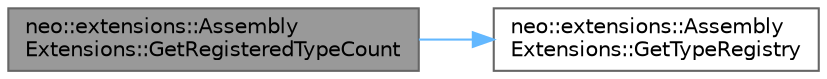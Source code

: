 digraph "neo::extensions::AssemblyExtensions::GetRegisteredTypeCount"
{
 // LATEX_PDF_SIZE
  bgcolor="transparent";
  edge [fontname=Helvetica,fontsize=10,labelfontname=Helvetica,labelfontsize=10];
  node [fontname=Helvetica,fontsize=10,shape=box,height=0.2,width=0.4];
  rankdir="LR";
  Node1 [id="Node000001",label="neo::extensions::Assembly\lExtensions::GetRegisteredTypeCount",height=0.2,width=0.4,color="gray40", fillcolor="grey60", style="filled", fontcolor="black",tooltip="Get number of registered types."];
  Node1 -> Node2 [id="edge1_Node000001_Node000002",color="steelblue1",style="solid",tooltip=" "];
  Node2 [id="Node000002",label="neo::extensions::Assembly\lExtensions::GetTypeRegistry",height=0.2,width=0.4,color="grey40", fillcolor="white", style="filled",URL="$classneo_1_1extensions_1_1_assembly_extensions.html#ad4565c55aa756c84ef5701a00b5efbff",tooltip="Get the type registry (singleton pattern)"];
}
